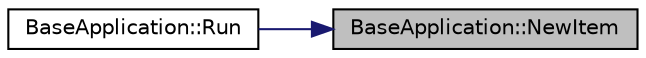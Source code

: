 digraph "BaseApplication::NewItem"
{
 // LATEX_PDF_SIZE
  edge [fontname="Helvetica",fontsize="10",labelfontname="Helvetica",labelfontsize="10"];
  node [fontname="Helvetica",fontsize="10",shape=record];
  rankdir="RL";
  Node218 [label="BaseApplication::NewItem",height=0.2,width=0.4,color="black", fillcolor="grey75", style="filled", fontcolor="black",tooltip="Create New Item in Current Folder. @detail operation mkdir [Value] (folder) or touch [Value] (file) m..."];
  Node218 -> Node219 [dir="back",color="midnightblue",fontsize="10",style="solid",fontname="Helvetica"];
  Node219 [label="BaseApplication::Run",height=0.2,width=0.4,color="black", fillcolor="white", style="filled",URL="$class_base_application.html#a8f2ce8add401a3b537f041df9f7ef978",tooltip="Program driver."];
}
